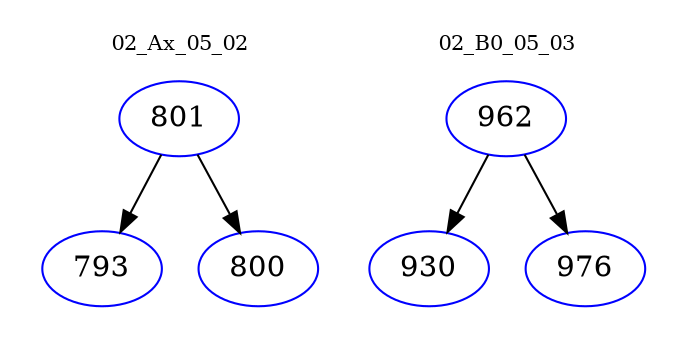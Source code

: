 digraph{
subgraph cluster_0 {
color = white
label = "02_Ax_05_02";
fontsize=10;
T0_801 [label="801", color="blue"]
T0_801 -> T0_793 [color="black"]
T0_793 [label="793", color="blue"]
T0_801 -> T0_800 [color="black"]
T0_800 [label="800", color="blue"]
}
subgraph cluster_1 {
color = white
label = "02_B0_05_03";
fontsize=10;
T1_962 [label="962", color="blue"]
T1_962 -> T1_930 [color="black"]
T1_930 [label="930", color="blue"]
T1_962 -> T1_976 [color="black"]
T1_976 [label="976", color="blue"]
}
}
